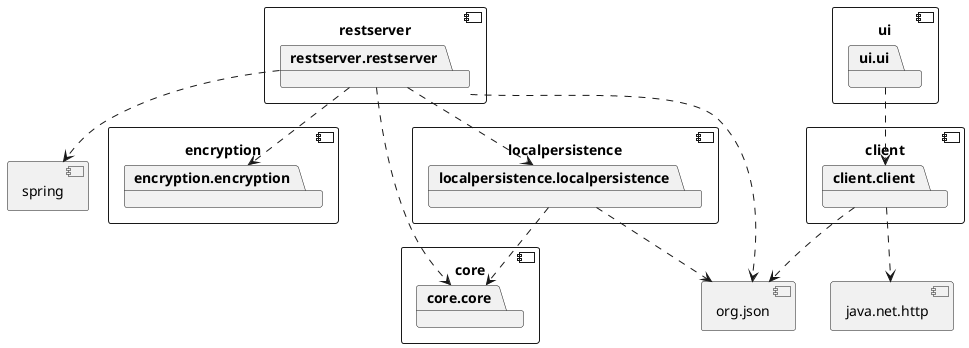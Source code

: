 @startuml
component encryption{
package encryption.encryption
}

component ui{
package ui.ui
}

component client{
package client.client
}

component restserver{
package restserver.restserver
}

component localpersistence{
package localpersistence.localpersistence
}

component core{
package core.core
}

component java.net.http{
}
component org.json{
}
component spring{
}

restserver.restserver ..> core.core
restserver.restserver ..> encryption.encryption
restserver.restserver ..> localpersistence.localpersistence
localpersistence.localpersistence ..> core.core
ui.ui ..> client.client
restserver.restserver ..> spring
localpersistence.localpersistence ..> org.json
restserver.restserver ..> org.json
client.client ..> org.json
client.client ..> java.net.http
@enduml
